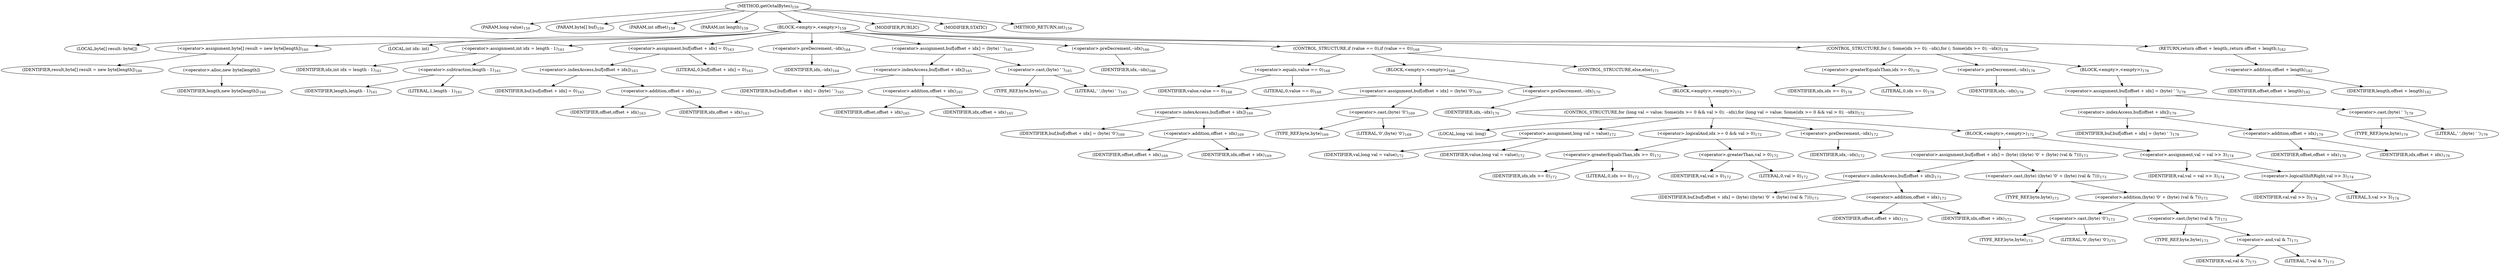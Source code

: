 digraph "getOctalBytes" {  
"206" [label = <(METHOD,getOctalBytes)<SUB>159</SUB>> ]
"207" [label = <(PARAM,long value)<SUB>159</SUB>> ]
"208" [label = <(PARAM,byte[] buf)<SUB>159</SUB>> ]
"209" [label = <(PARAM,int offset)<SUB>159</SUB>> ]
"210" [label = <(PARAM,int length)<SUB>159</SUB>> ]
"211" [label = <(BLOCK,&lt;empty&gt;,&lt;empty&gt;)<SUB>159</SUB>> ]
"212" [label = <(LOCAL,byte[] result: byte[])> ]
"213" [label = <(&lt;operator&gt;.assignment,byte[] result = new byte[length])<SUB>160</SUB>> ]
"214" [label = <(IDENTIFIER,result,byte[] result = new byte[length])<SUB>160</SUB>> ]
"215" [label = <(&lt;operator&gt;.alloc,new byte[length])> ]
"216" [label = <(IDENTIFIER,length,new byte[length])<SUB>160</SUB>> ]
"217" [label = <(LOCAL,int idx: int)> ]
"218" [label = <(&lt;operator&gt;.assignment,int idx = length - 1)<SUB>161</SUB>> ]
"219" [label = <(IDENTIFIER,idx,int idx = length - 1)<SUB>161</SUB>> ]
"220" [label = <(&lt;operator&gt;.subtraction,length - 1)<SUB>161</SUB>> ]
"221" [label = <(IDENTIFIER,length,length - 1)<SUB>161</SUB>> ]
"222" [label = <(LITERAL,1,length - 1)<SUB>161</SUB>> ]
"223" [label = <(&lt;operator&gt;.assignment,buf[offset + idx] = 0)<SUB>163</SUB>> ]
"224" [label = <(&lt;operator&gt;.indexAccess,buf[offset + idx])<SUB>163</SUB>> ]
"225" [label = <(IDENTIFIER,buf,buf[offset + idx] = 0)<SUB>163</SUB>> ]
"226" [label = <(&lt;operator&gt;.addition,offset + idx)<SUB>163</SUB>> ]
"227" [label = <(IDENTIFIER,offset,offset + idx)<SUB>163</SUB>> ]
"228" [label = <(IDENTIFIER,idx,offset + idx)<SUB>163</SUB>> ]
"229" [label = <(LITERAL,0,buf[offset + idx] = 0)<SUB>163</SUB>> ]
"230" [label = <(&lt;operator&gt;.preDecrement,--idx)<SUB>164</SUB>> ]
"231" [label = <(IDENTIFIER,idx,--idx)<SUB>164</SUB>> ]
"232" [label = <(&lt;operator&gt;.assignment,buf[offset + idx] = (byte) ' ')<SUB>165</SUB>> ]
"233" [label = <(&lt;operator&gt;.indexAccess,buf[offset + idx])<SUB>165</SUB>> ]
"234" [label = <(IDENTIFIER,buf,buf[offset + idx] = (byte) ' ')<SUB>165</SUB>> ]
"235" [label = <(&lt;operator&gt;.addition,offset + idx)<SUB>165</SUB>> ]
"236" [label = <(IDENTIFIER,offset,offset + idx)<SUB>165</SUB>> ]
"237" [label = <(IDENTIFIER,idx,offset + idx)<SUB>165</SUB>> ]
"238" [label = <(&lt;operator&gt;.cast,(byte) ' ')<SUB>165</SUB>> ]
"239" [label = <(TYPE_REF,byte,byte)<SUB>165</SUB>> ]
"240" [label = <(LITERAL,' ',(byte) ' ')<SUB>165</SUB>> ]
"241" [label = <(&lt;operator&gt;.preDecrement,--idx)<SUB>166</SUB>> ]
"242" [label = <(IDENTIFIER,idx,--idx)<SUB>166</SUB>> ]
"243" [label = <(CONTROL_STRUCTURE,if (value == 0),if (value == 0))<SUB>168</SUB>> ]
"244" [label = <(&lt;operator&gt;.equals,value == 0)<SUB>168</SUB>> ]
"245" [label = <(IDENTIFIER,value,value == 0)<SUB>168</SUB>> ]
"246" [label = <(LITERAL,0,value == 0)<SUB>168</SUB>> ]
"247" [label = <(BLOCK,&lt;empty&gt;,&lt;empty&gt;)<SUB>168</SUB>> ]
"248" [label = <(&lt;operator&gt;.assignment,buf[offset + idx] = (byte) '0')<SUB>169</SUB>> ]
"249" [label = <(&lt;operator&gt;.indexAccess,buf[offset + idx])<SUB>169</SUB>> ]
"250" [label = <(IDENTIFIER,buf,buf[offset + idx] = (byte) '0')<SUB>169</SUB>> ]
"251" [label = <(&lt;operator&gt;.addition,offset + idx)<SUB>169</SUB>> ]
"252" [label = <(IDENTIFIER,offset,offset + idx)<SUB>169</SUB>> ]
"253" [label = <(IDENTIFIER,idx,offset + idx)<SUB>169</SUB>> ]
"254" [label = <(&lt;operator&gt;.cast,(byte) '0')<SUB>169</SUB>> ]
"255" [label = <(TYPE_REF,byte,byte)<SUB>169</SUB>> ]
"256" [label = <(LITERAL,'0',(byte) '0')<SUB>169</SUB>> ]
"257" [label = <(&lt;operator&gt;.preDecrement,--idx)<SUB>170</SUB>> ]
"258" [label = <(IDENTIFIER,idx,--idx)<SUB>170</SUB>> ]
"259" [label = <(CONTROL_STRUCTURE,else,else)<SUB>171</SUB>> ]
"260" [label = <(BLOCK,&lt;empty&gt;,&lt;empty&gt;)<SUB>171</SUB>> ]
"261" [label = <(CONTROL_STRUCTURE,for (long val = value; Some(idx &gt;= 0 &amp;&amp; val &gt; 0); --idx),for (long val = value; Some(idx &gt;= 0 &amp;&amp; val &gt; 0); --idx))<SUB>172</SUB>> ]
"262" [label = <(LOCAL,long val: long)> ]
"263" [label = <(&lt;operator&gt;.assignment,long val = value)<SUB>172</SUB>> ]
"264" [label = <(IDENTIFIER,val,long val = value)<SUB>172</SUB>> ]
"265" [label = <(IDENTIFIER,value,long val = value)<SUB>172</SUB>> ]
"266" [label = <(&lt;operator&gt;.logicalAnd,idx &gt;= 0 &amp;&amp; val &gt; 0)<SUB>172</SUB>> ]
"267" [label = <(&lt;operator&gt;.greaterEqualsThan,idx &gt;= 0)<SUB>172</SUB>> ]
"268" [label = <(IDENTIFIER,idx,idx &gt;= 0)<SUB>172</SUB>> ]
"269" [label = <(LITERAL,0,idx &gt;= 0)<SUB>172</SUB>> ]
"270" [label = <(&lt;operator&gt;.greaterThan,val &gt; 0)<SUB>172</SUB>> ]
"271" [label = <(IDENTIFIER,val,val &gt; 0)<SUB>172</SUB>> ]
"272" [label = <(LITERAL,0,val &gt; 0)<SUB>172</SUB>> ]
"273" [label = <(&lt;operator&gt;.preDecrement,--idx)<SUB>172</SUB>> ]
"274" [label = <(IDENTIFIER,idx,--idx)<SUB>172</SUB>> ]
"275" [label = <(BLOCK,&lt;empty&gt;,&lt;empty&gt;)<SUB>172</SUB>> ]
"276" [label = <(&lt;operator&gt;.assignment,buf[offset + idx] = (byte) ((byte) '0' + (byte) (val &amp; 7)))<SUB>173</SUB>> ]
"277" [label = <(&lt;operator&gt;.indexAccess,buf[offset + idx])<SUB>173</SUB>> ]
"278" [label = <(IDENTIFIER,buf,buf[offset + idx] = (byte) ((byte) '0' + (byte) (val &amp; 7)))<SUB>173</SUB>> ]
"279" [label = <(&lt;operator&gt;.addition,offset + idx)<SUB>173</SUB>> ]
"280" [label = <(IDENTIFIER,offset,offset + idx)<SUB>173</SUB>> ]
"281" [label = <(IDENTIFIER,idx,offset + idx)<SUB>173</SUB>> ]
"282" [label = <(&lt;operator&gt;.cast,(byte) ((byte) '0' + (byte) (val &amp; 7)))<SUB>173</SUB>> ]
"283" [label = <(TYPE_REF,byte,byte)<SUB>173</SUB>> ]
"284" [label = <(&lt;operator&gt;.addition,(byte) '0' + (byte) (val &amp; 7))<SUB>173</SUB>> ]
"285" [label = <(&lt;operator&gt;.cast,(byte) '0')<SUB>173</SUB>> ]
"286" [label = <(TYPE_REF,byte,byte)<SUB>173</SUB>> ]
"287" [label = <(LITERAL,'0',(byte) '0')<SUB>173</SUB>> ]
"288" [label = <(&lt;operator&gt;.cast,(byte) (val &amp; 7))<SUB>173</SUB>> ]
"289" [label = <(TYPE_REF,byte,byte)<SUB>173</SUB>> ]
"290" [label = <(&lt;operator&gt;.and,val &amp; 7)<SUB>173</SUB>> ]
"291" [label = <(IDENTIFIER,val,val &amp; 7)<SUB>173</SUB>> ]
"292" [label = <(LITERAL,7,val &amp; 7)<SUB>173</SUB>> ]
"293" [label = <(&lt;operator&gt;.assignment,val = val &gt;&gt; 3)<SUB>174</SUB>> ]
"294" [label = <(IDENTIFIER,val,val = val &gt;&gt; 3)<SUB>174</SUB>> ]
"295" [label = <(&lt;operator&gt;.logicalShiftRight,val &gt;&gt; 3)<SUB>174</SUB>> ]
"296" [label = <(IDENTIFIER,val,val &gt;&gt; 3)<SUB>174</SUB>> ]
"297" [label = <(LITERAL,3,val &gt;&gt; 3)<SUB>174</SUB>> ]
"298" [label = <(CONTROL_STRUCTURE,for (; Some(idx &gt;= 0); --idx),for (; Some(idx &gt;= 0); --idx))<SUB>178</SUB>> ]
"299" [label = <(&lt;operator&gt;.greaterEqualsThan,idx &gt;= 0)<SUB>178</SUB>> ]
"300" [label = <(IDENTIFIER,idx,idx &gt;= 0)<SUB>178</SUB>> ]
"301" [label = <(LITERAL,0,idx &gt;= 0)<SUB>178</SUB>> ]
"302" [label = <(&lt;operator&gt;.preDecrement,--idx)<SUB>178</SUB>> ]
"303" [label = <(IDENTIFIER,idx,--idx)<SUB>178</SUB>> ]
"304" [label = <(BLOCK,&lt;empty&gt;,&lt;empty&gt;)<SUB>178</SUB>> ]
"305" [label = <(&lt;operator&gt;.assignment,buf[offset + idx] = (byte) ' ')<SUB>179</SUB>> ]
"306" [label = <(&lt;operator&gt;.indexAccess,buf[offset + idx])<SUB>179</SUB>> ]
"307" [label = <(IDENTIFIER,buf,buf[offset + idx] = (byte) ' ')<SUB>179</SUB>> ]
"308" [label = <(&lt;operator&gt;.addition,offset + idx)<SUB>179</SUB>> ]
"309" [label = <(IDENTIFIER,offset,offset + idx)<SUB>179</SUB>> ]
"310" [label = <(IDENTIFIER,idx,offset + idx)<SUB>179</SUB>> ]
"311" [label = <(&lt;operator&gt;.cast,(byte) ' ')<SUB>179</SUB>> ]
"312" [label = <(TYPE_REF,byte,byte)<SUB>179</SUB>> ]
"313" [label = <(LITERAL,' ',(byte) ' ')<SUB>179</SUB>> ]
"314" [label = <(RETURN,return offset + length;,return offset + length;)<SUB>182</SUB>> ]
"315" [label = <(&lt;operator&gt;.addition,offset + length)<SUB>182</SUB>> ]
"316" [label = <(IDENTIFIER,offset,offset + length)<SUB>182</SUB>> ]
"317" [label = <(IDENTIFIER,length,offset + length)<SUB>182</SUB>> ]
"318" [label = <(MODIFIER,PUBLIC)> ]
"319" [label = <(MODIFIER,STATIC)> ]
"320" [label = <(METHOD_RETURN,int)<SUB>159</SUB>> ]
  "206" -> "207" 
  "206" -> "208" 
  "206" -> "209" 
  "206" -> "210" 
  "206" -> "211" 
  "206" -> "318" 
  "206" -> "319" 
  "206" -> "320" 
  "211" -> "212" 
  "211" -> "213" 
  "211" -> "217" 
  "211" -> "218" 
  "211" -> "223" 
  "211" -> "230" 
  "211" -> "232" 
  "211" -> "241" 
  "211" -> "243" 
  "211" -> "298" 
  "211" -> "314" 
  "213" -> "214" 
  "213" -> "215" 
  "215" -> "216" 
  "218" -> "219" 
  "218" -> "220" 
  "220" -> "221" 
  "220" -> "222" 
  "223" -> "224" 
  "223" -> "229" 
  "224" -> "225" 
  "224" -> "226" 
  "226" -> "227" 
  "226" -> "228" 
  "230" -> "231" 
  "232" -> "233" 
  "232" -> "238" 
  "233" -> "234" 
  "233" -> "235" 
  "235" -> "236" 
  "235" -> "237" 
  "238" -> "239" 
  "238" -> "240" 
  "241" -> "242" 
  "243" -> "244" 
  "243" -> "247" 
  "243" -> "259" 
  "244" -> "245" 
  "244" -> "246" 
  "247" -> "248" 
  "247" -> "257" 
  "248" -> "249" 
  "248" -> "254" 
  "249" -> "250" 
  "249" -> "251" 
  "251" -> "252" 
  "251" -> "253" 
  "254" -> "255" 
  "254" -> "256" 
  "257" -> "258" 
  "259" -> "260" 
  "260" -> "261" 
  "261" -> "262" 
  "261" -> "263" 
  "261" -> "266" 
  "261" -> "273" 
  "261" -> "275" 
  "263" -> "264" 
  "263" -> "265" 
  "266" -> "267" 
  "266" -> "270" 
  "267" -> "268" 
  "267" -> "269" 
  "270" -> "271" 
  "270" -> "272" 
  "273" -> "274" 
  "275" -> "276" 
  "275" -> "293" 
  "276" -> "277" 
  "276" -> "282" 
  "277" -> "278" 
  "277" -> "279" 
  "279" -> "280" 
  "279" -> "281" 
  "282" -> "283" 
  "282" -> "284" 
  "284" -> "285" 
  "284" -> "288" 
  "285" -> "286" 
  "285" -> "287" 
  "288" -> "289" 
  "288" -> "290" 
  "290" -> "291" 
  "290" -> "292" 
  "293" -> "294" 
  "293" -> "295" 
  "295" -> "296" 
  "295" -> "297" 
  "298" -> "299" 
  "298" -> "302" 
  "298" -> "304" 
  "299" -> "300" 
  "299" -> "301" 
  "302" -> "303" 
  "304" -> "305" 
  "305" -> "306" 
  "305" -> "311" 
  "306" -> "307" 
  "306" -> "308" 
  "308" -> "309" 
  "308" -> "310" 
  "311" -> "312" 
  "311" -> "313" 
  "314" -> "315" 
  "315" -> "316" 
  "315" -> "317" 
}
